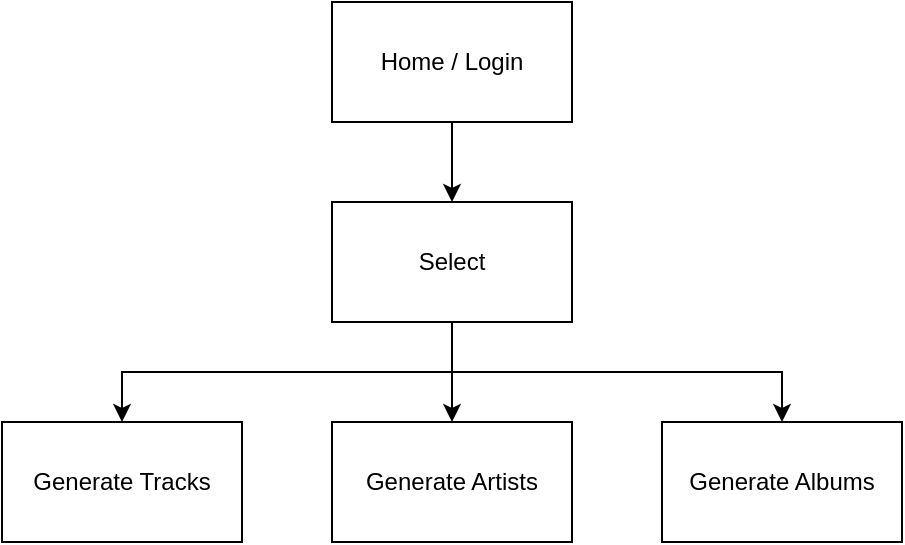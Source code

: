 <mxfile version="15.6.1" type="github">
  <diagram id="cIE1P4EtiyrVIo8f43hG" name="Page-1">
    <mxGraphModel dx="2062" dy="1118" grid="1" gridSize="10" guides="1" tooltips="1" connect="1" arrows="1" fold="1" page="1" pageScale="1" pageWidth="850" pageHeight="1100" math="0" shadow="0">
      <root>
        <mxCell id="0" />
        <mxCell id="1" parent="0" />
        <mxCell id="rlAGqI6mmZ9XpBbU1IBu-2" style="edgeStyle=orthogonalEdgeStyle;rounded=0;orthogonalLoop=1;jettySize=auto;html=1;exitX=0.5;exitY=1;exitDx=0;exitDy=0;" edge="1" parent="1" source="vg5ZJ7LDzbAf4cRa0NlI-1" target="rlAGqI6mmZ9XpBbU1IBu-1">
          <mxGeometry relative="1" as="geometry" />
        </mxCell>
        <mxCell id="vg5ZJ7LDzbAf4cRa0NlI-1" value="Home / Login" style="rounded=0;whiteSpace=wrap;html=1;" parent="1" vertex="1">
          <mxGeometry x="290" y="90" width="120" height="60" as="geometry" />
        </mxCell>
        <mxCell id="vg5ZJ7LDzbAf4cRa0NlI-2" value="Generate Tracks" style="rounded=0;whiteSpace=wrap;html=1;" parent="1" vertex="1">
          <mxGeometry x="125" y="300" width="120" height="60" as="geometry" />
        </mxCell>
        <mxCell id="vg5ZJ7LDzbAf4cRa0NlI-3" value="Generate Artists" style="rounded=0;whiteSpace=wrap;html=1;" parent="1" vertex="1">
          <mxGeometry x="290" y="300" width="120" height="60" as="geometry" />
        </mxCell>
        <mxCell id="vg5ZJ7LDzbAf4cRa0NlI-5" value="Generate Albums" style="rounded=0;whiteSpace=wrap;html=1;" parent="1" vertex="1">
          <mxGeometry x="455" y="300" width="120" height="60" as="geometry" />
        </mxCell>
        <mxCell id="rlAGqI6mmZ9XpBbU1IBu-3" style="edgeStyle=orthogonalEdgeStyle;rounded=0;orthogonalLoop=1;jettySize=auto;html=1;exitX=0.5;exitY=1;exitDx=0;exitDy=0;entryX=0.5;entryY=0;entryDx=0;entryDy=0;" edge="1" parent="1" source="rlAGqI6mmZ9XpBbU1IBu-1" target="vg5ZJ7LDzbAf4cRa0NlI-3">
          <mxGeometry relative="1" as="geometry" />
        </mxCell>
        <mxCell id="rlAGqI6mmZ9XpBbU1IBu-4" style="edgeStyle=orthogonalEdgeStyle;rounded=0;orthogonalLoop=1;jettySize=auto;html=1;exitX=0.5;exitY=1;exitDx=0;exitDy=0;entryX=0.5;entryY=0;entryDx=0;entryDy=0;" edge="1" parent="1" source="rlAGqI6mmZ9XpBbU1IBu-1" target="vg5ZJ7LDzbAf4cRa0NlI-5">
          <mxGeometry relative="1" as="geometry" />
        </mxCell>
        <mxCell id="rlAGqI6mmZ9XpBbU1IBu-5" style="edgeStyle=orthogonalEdgeStyle;rounded=0;orthogonalLoop=1;jettySize=auto;html=1;exitX=0.5;exitY=1;exitDx=0;exitDy=0;entryX=0.5;entryY=0;entryDx=0;entryDy=0;" edge="1" parent="1" source="rlAGqI6mmZ9XpBbU1IBu-1" target="vg5ZJ7LDzbAf4cRa0NlI-2">
          <mxGeometry relative="1" as="geometry" />
        </mxCell>
        <mxCell id="rlAGqI6mmZ9XpBbU1IBu-1" value="&lt;div&gt;Select&lt;/div&gt;" style="rounded=0;whiteSpace=wrap;html=1;" vertex="1" parent="1">
          <mxGeometry x="290" y="190" width="120" height="60" as="geometry" />
        </mxCell>
      </root>
    </mxGraphModel>
  </diagram>
</mxfile>
